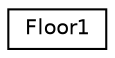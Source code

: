 digraph "Graphical Class Hierarchy"
{
 // LATEX_PDF_SIZE
  edge [fontname="Helvetica",fontsize="10",labelfontname="Helvetica",labelfontsize="10"];
  node [fontname="Helvetica",fontsize="10",shape=record];
  rankdir="LR";
  Node0 [label="Floor1",height=0.2,width=0.4,color="black", fillcolor="white", style="filled",URL="$structFloor1.html",tooltip=" "];
}
